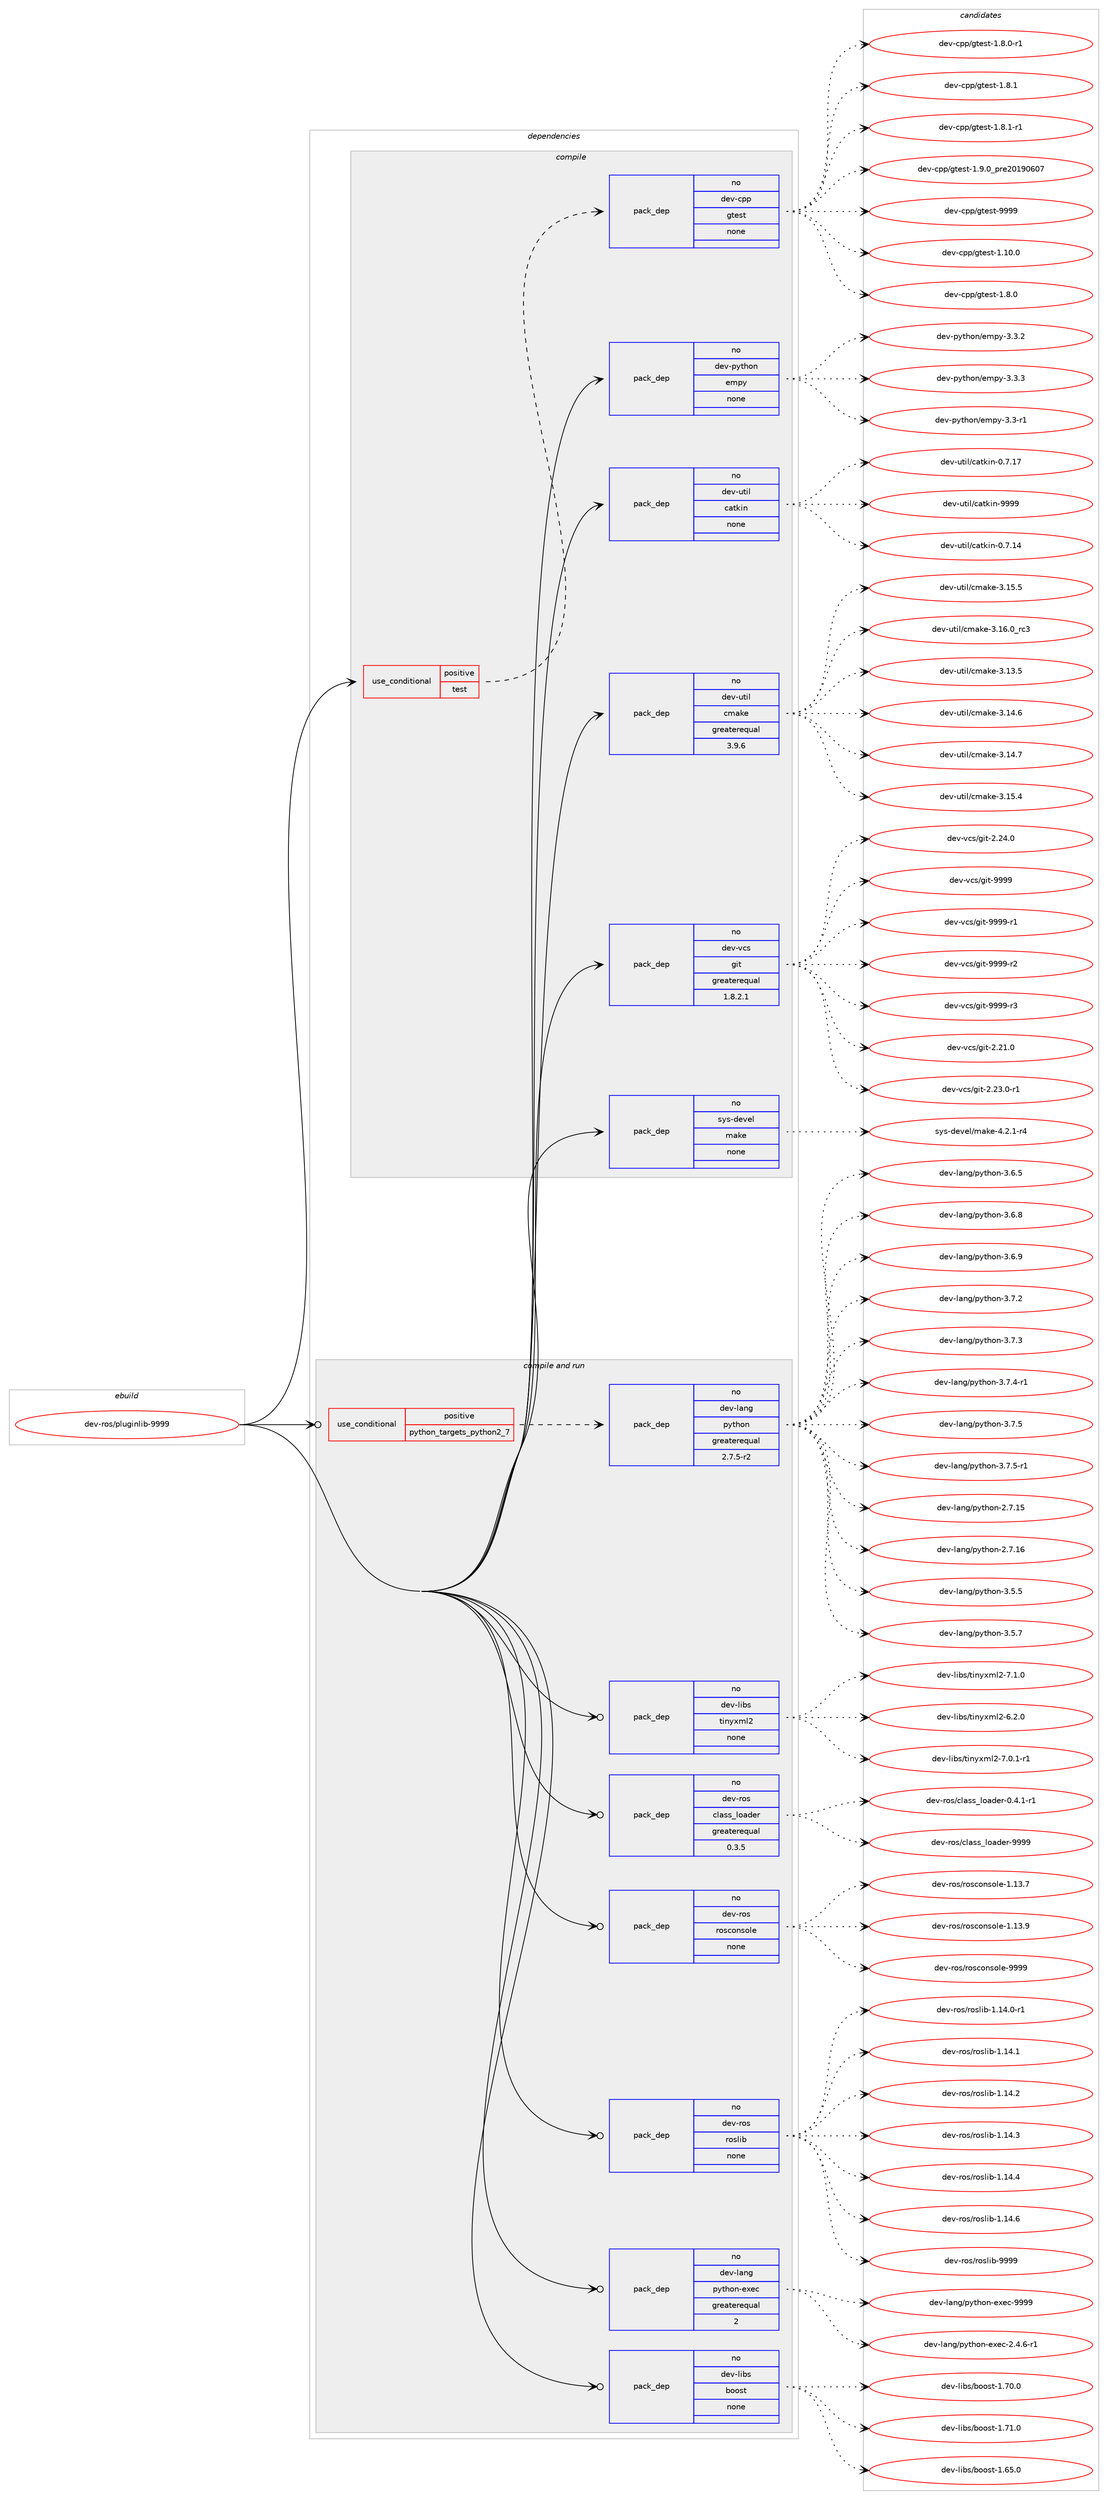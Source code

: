digraph prolog {

# *************
# Graph options
# *************

newrank=true;
concentrate=true;
compound=true;
graph [rankdir=LR,fontname=Helvetica,fontsize=10,ranksep=1.5];#, ranksep=2.5, nodesep=0.2];
edge  [arrowhead=vee];
node  [fontname=Helvetica,fontsize=10];

# **********
# The ebuild
# **********

subgraph cluster_leftcol {
color=gray;
rank=same;
label=<<i>ebuild</i>>;
id [label="dev-ros/pluginlib-9999", color=red, width=4, href="../dev-ros/pluginlib-9999.svg"];
}

# ****************
# The dependencies
# ****************

subgraph cluster_midcol {
color=gray;
label=<<i>dependencies</i>>;
subgraph cluster_compile {
fillcolor="#eeeeee";
style=filled;
label=<<i>compile</i>>;
subgraph cond154126 {
dependency658050 [label=<<TABLE BORDER="0" CELLBORDER="1" CELLSPACING="0" CELLPADDING="4"><TR><TD ROWSPAN="3" CELLPADDING="10">use_conditional</TD></TR><TR><TD>positive</TD></TR><TR><TD>test</TD></TR></TABLE>>, shape=none, color=red];
subgraph pack492018 {
dependency658051 [label=<<TABLE BORDER="0" CELLBORDER="1" CELLSPACING="0" CELLPADDING="4" WIDTH="220"><TR><TD ROWSPAN="6" CELLPADDING="30">pack_dep</TD></TR><TR><TD WIDTH="110">no</TD></TR><TR><TD>dev-cpp</TD></TR><TR><TD>gtest</TD></TR><TR><TD>none</TD></TR><TR><TD></TD></TR></TABLE>>, shape=none, color=blue];
}
dependency658050:e -> dependency658051:w [weight=20,style="dashed",arrowhead="vee"];
}
id:e -> dependency658050:w [weight=20,style="solid",arrowhead="vee"];
subgraph pack492019 {
dependency658052 [label=<<TABLE BORDER="0" CELLBORDER="1" CELLSPACING="0" CELLPADDING="4" WIDTH="220"><TR><TD ROWSPAN="6" CELLPADDING="30">pack_dep</TD></TR><TR><TD WIDTH="110">no</TD></TR><TR><TD>dev-python</TD></TR><TR><TD>empy</TD></TR><TR><TD>none</TD></TR><TR><TD></TD></TR></TABLE>>, shape=none, color=blue];
}
id:e -> dependency658052:w [weight=20,style="solid",arrowhead="vee"];
subgraph pack492020 {
dependency658053 [label=<<TABLE BORDER="0" CELLBORDER="1" CELLSPACING="0" CELLPADDING="4" WIDTH="220"><TR><TD ROWSPAN="6" CELLPADDING="30">pack_dep</TD></TR><TR><TD WIDTH="110">no</TD></TR><TR><TD>dev-util</TD></TR><TR><TD>catkin</TD></TR><TR><TD>none</TD></TR><TR><TD></TD></TR></TABLE>>, shape=none, color=blue];
}
id:e -> dependency658053:w [weight=20,style="solid",arrowhead="vee"];
subgraph pack492021 {
dependency658054 [label=<<TABLE BORDER="0" CELLBORDER="1" CELLSPACING="0" CELLPADDING="4" WIDTH="220"><TR><TD ROWSPAN="6" CELLPADDING="30">pack_dep</TD></TR><TR><TD WIDTH="110">no</TD></TR><TR><TD>dev-util</TD></TR><TR><TD>cmake</TD></TR><TR><TD>greaterequal</TD></TR><TR><TD>3.9.6</TD></TR></TABLE>>, shape=none, color=blue];
}
id:e -> dependency658054:w [weight=20,style="solid",arrowhead="vee"];
subgraph pack492022 {
dependency658055 [label=<<TABLE BORDER="0" CELLBORDER="1" CELLSPACING="0" CELLPADDING="4" WIDTH="220"><TR><TD ROWSPAN="6" CELLPADDING="30">pack_dep</TD></TR><TR><TD WIDTH="110">no</TD></TR><TR><TD>dev-vcs</TD></TR><TR><TD>git</TD></TR><TR><TD>greaterequal</TD></TR><TR><TD>1.8.2.1</TD></TR></TABLE>>, shape=none, color=blue];
}
id:e -> dependency658055:w [weight=20,style="solid",arrowhead="vee"];
subgraph pack492023 {
dependency658056 [label=<<TABLE BORDER="0" CELLBORDER="1" CELLSPACING="0" CELLPADDING="4" WIDTH="220"><TR><TD ROWSPAN="6" CELLPADDING="30">pack_dep</TD></TR><TR><TD WIDTH="110">no</TD></TR><TR><TD>sys-devel</TD></TR><TR><TD>make</TD></TR><TR><TD>none</TD></TR><TR><TD></TD></TR></TABLE>>, shape=none, color=blue];
}
id:e -> dependency658056:w [weight=20,style="solid",arrowhead="vee"];
}
subgraph cluster_compileandrun {
fillcolor="#eeeeee";
style=filled;
label=<<i>compile and run</i>>;
subgraph cond154127 {
dependency658057 [label=<<TABLE BORDER="0" CELLBORDER="1" CELLSPACING="0" CELLPADDING="4"><TR><TD ROWSPAN="3" CELLPADDING="10">use_conditional</TD></TR><TR><TD>positive</TD></TR><TR><TD>python_targets_python2_7</TD></TR></TABLE>>, shape=none, color=red];
subgraph pack492024 {
dependency658058 [label=<<TABLE BORDER="0" CELLBORDER="1" CELLSPACING="0" CELLPADDING="4" WIDTH="220"><TR><TD ROWSPAN="6" CELLPADDING="30">pack_dep</TD></TR><TR><TD WIDTH="110">no</TD></TR><TR><TD>dev-lang</TD></TR><TR><TD>python</TD></TR><TR><TD>greaterequal</TD></TR><TR><TD>2.7.5-r2</TD></TR></TABLE>>, shape=none, color=blue];
}
dependency658057:e -> dependency658058:w [weight=20,style="dashed",arrowhead="vee"];
}
id:e -> dependency658057:w [weight=20,style="solid",arrowhead="odotvee"];
subgraph pack492025 {
dependency658059 [label=<<TABLE BORDER="0" CELLBORDER="1" CELLSPACING="0" CELLPADDING="4" WIDTH="220"><TR><TD ROWSPAN="6" CELLPADDING="30">pack_dep</TD></TR><TR><TD WIDTH="110">no</TD></TR><TR><TD>dev-lang</TD></TR><TR><TD>python-exec</TD></TR><TR><TD>greaterequal</TD></TR><TR><TD>2</TD></TR></TABLE>>, shape=none, color=blue];
}
id:e -> dependency658059:w [weight=20,style="solid",arrowhead="odotvee"];
subgraph pack492026 {
dependency658060 [label=<<TABLE BORDER="0" CELLBORDER="1" CELLSPACING="0" CELLPADDING="4" WIDTH="220"><TR><TD ROWSPAN="6" CELLPADDING="30">pack_dep</TD></TR><TR><TD WIDTH="110">no</TD></TR><TR><TD>dev-libs</TD></TR><TR><TD>boost</TD></TR><TR><TD>none</TD></TR><TR><TD></TD></TR></TABLE>>, shape=none, color=blue];
}
id:e -> dependency658060:w [weight=20,style="solid",arrowhead="odotvee"];
subgraph pack492027 {
dependency658061 [label=<<TABLE BORDER="0" CELLBORDER="1" CELLSPACING="0" CELLPADDING="4" WIDTH="220"><TR><TD ROWSPAN="6" CELLPADDING="30">pack_dep</TD></TR><TR><TD WIDTH="110">no</TD></TR><TR><TD>dev-libs</TD></TR><TR><TD>tinyxml2</TD></TR><TR><TD>none</TD></TR><TR><TD></TD></TR></TABLE>>, shape=none, color=blue];
}
id:e -> dependency658061:w [weight=20,style="solid",arrowhead="odotvee"];
subgraph pack492028 {
dependency658062 [label=<<TABLE BORDER="0" CELLBORDER="1" CELLSPACING="0" CELLPADDING="4" WIDTH="220"><TR><TD ROWSPAN="6" CELLPADDING="30">pack_dep</TD></TR><TR><TD WIDTH="110">no</TD></TR><TR><TD>dev-ros</TD></TR><TR><TD>class_loader</TD></TR><TR><TD>greaterequal</TD></TR><TR><TD>0.3.5</TD></TR></TABLE>>, shape=none, color=blue];
}
id:e -> dependency658062:w [weight=20,style="solid",arrowhead="odotvee"];
subgraph pack492029 {
dependency658063 [label=<<TABLE BORDER="0" CELLBORDER="1" CELLSPACING="0" CELLPADDING="4" WIDTH="220"><TR><TD ROWSPAN="6" CELLPADDING="30">pack_dep</TD></TR><TR><TD WIDTH="110">no</TD></TR><TR><TD>dev-ros</TD></TR><TR><TD>rosconsole</TD></TR><TR><TD>none</TD></TR><TR><TD></TD></TR></TABLE>>, shape=none, color=blue];
}
id:e -> dependency658063:w [weight=20,style="solid",arrowhead="odotvee"];
subgraph pack492030 {
dependency658064 [label=<<TABLE BORDER="0" CELLBORDER="1" CELLSPACING="0" CELLPADDING="4" WIDTH="220"><TR><TD ROWSPAN="6" CELLPADDING="30">pack_dep</TD></TR><TR><TD WIDTH="110">no</TD></TR><TR><TD>dev-ros</TD></TR><TR><TD>roslib</TD></TR><TR><TD>none</TD></TR><TR><TD></TD></TR></TABLE>>, shape=none, color=blue];
}
id:e -> dependency658064:w [weight=20,style="solid",arrowhead="odotvee"];
}
subgraph cluster_run {
fillcolor="#eeeeee";
style=filled;
label=<<i>run</i>>;
}
}

# **************
# The candidates
# **************

subgraph cluster_choices {
rank=same;
color=gray;
label=<<i>candidates</i>>;

subgraph choice492018 {
color=black;
nodesep=1;
choice10010111845991121124710311610111511645494649484648 [label="dev-cpp/gtest-1.10.0", color=red, width=4,href="../dev-cpp/gtest-1.10.0.svg"];
choice100101118459911211247103116101115116454946564648 [label="dev-cpp/gtest-1.8.0", color=red, width=4,href="../dev-cpp/gtest-1.8.0.svg"];
choice1001011184599112112471031161011151164549465646484511449 [label="dev-cpp/gtest-1.8.0-r1", color=red, width=4,href="../dev-cpp/gtest-1.8.0-r1.svg"];
choice100101118459911211247103116101115116454946564649 [label="dev-cpp/gtest-1.8.1", color=red, width=4,href="../dev-cpp/gtest-1.8.1.svg"];
choice1001011184599112112471031161011151164549465646494511449 [label="dev-cpp/gtest-1.8.1-r1", color=red, width=4,href="../dev-cpp/gtest-1.8.1-r1.svg"];
choice100101118459911211247103116101115116454946574648951121141015048495748544855 [label="dev-cpp/gtest-1.9.0_pre20190607", color=red, width=4,href="../dev-cpp/gtest-1.9.0_pre20190607.svg"];
choice1001011184599112112471031161011151164557575757 [label="dev-cpp/gtest-9999", color=red, width=4,href="../dev-cpp/gtest-9999.svg"];
dependency658051:e -> choice10010111845991121124710311610111511645494649484648:w [style=dotted,weight="100"];
dependency658051:e -> choice100101118459911211247103116101115116454946564648:w [style=dotted,weight="100"];
dependency658051:e -> choice1001011184599112112471031161011151164549465646484511449:w [style=dotted,weight="100"];
dependency658051:e -> choice100101118459911211247103116101115116454946564649:w [style=dotted,weight="100"];
dependency658051:e -> choice1001011184599112112471031161011151164549465646494511449:w [style=dotted,weight="100"];
dependency658051:e -> choice100101118459911211247103116101115116454946574648951121141015048495748544855:w [style=dotted,weight="100"];
dependency658051:e -> choice1001011184599112112471031161011151164557575757:w [style=dotted,weight="100"];
}
subgraph choice492019 {
color=black;
nodesep=1;
choice1001011184511212111610411111047101109112121455146514511449 [label="dev-python/empy-3.3-r1", color=red, width=4,href="../dev-python/empy-3.3-r1.svg"];
choice1001011184511212111610411111047101109112121455146514650 [label="dev-python/empy-3.3.2", color=red, width=4,href="../dev-python/empy-3.3.2.svg"];
choice1001011184511212111610411111047101109112121455146514651 [label="dev-python/empy-3.3.3", color=red, width=4,href="../dev-python/empy-3.3.3.svg"];
dependency658052:e -> choice1001011184511212111610411111047101109112121455146514511449:w [style=dotted,weight="100"];
dependency658052:e -> choice1001011184511212111610411111047101109112121455146514650:w [style=dotted,weight="100"];
dependency658052:e -> choice1001011184511212111610411111047101109112121455146514651:w [style=dotted,weight="100"];
}
subgraph choice492020 {
color=black;
nodesep=1;
choice1001011184511711610510847999711610710511045484655464952 [label="dev-util/catkin-0.7.14", color=red, width=4,href="../dev-util/catkin-0.7.14.svg"];
choice1001011184511711610510847999711610710511045484655464955 [label="dev-util/catkin-0.7.17", color=red, width=4,href="../dev-util/catkin-0.7.17.svg"];
choice100101118451171161051084799971161071051104557575757 [label="dev-util/catkin-9999", color=red, width=4,href="../dev-util/catkin-9999.svg"];
dependency658053:e -> choice1001011184511711610510847999711610710511045484655464952:w [style=dotted,weight="100"];
dependency658053:e -> choice1001011184511711610510847999711610710511045484655464955:w [style=dotted,weight="100"];
dependency658053:e -> choice100101118451171161051084799971161071051104557575757:w [style=dotted,weight="100"];
}
subgraph choice492021 {
color=black;
nodesep=1;
choice1001011184511711610510847991099710710145514649514653 [label="dev-util/cmake-3.13.5", color=red, width=4,href="../dev-util/cmake-3.13.5.svg"];
choice1001011184511711610510847991099710710145514649524654 [label="dev-util/cmake-3.14.6", color=red, width=4,href="../dev-util/cmake-3.14.6.svg"];
choice1001011184511711610510847991099710710145514649524655 [label="dev-util/cmake-3.14.7", color=red, width=4,href="../dev-util/cmake-3.14.7.svg"];
choice1001011184511711610510847991099710710145514649534652 [label="dev-util/cmake-3.15.4", color=red, width=4,href="../dev-util/cmake-3.15.4.svg"];
choice1001011184511711610510847991099710710145514649534653 [label="dev-util/cmake-3.15.5", color=red, width=4,href="../dev-util/cmake-3.15.5.svg"];
choice1001011184511711610510847991099710710145514649544648951149951 [label="dev-util/cmake-3.16.0_rc3", color=red, width=4,href="../dev-util/cmake-3.16.0_rc3.svg"];
dependency658054:e -> choice1001011184511711610510847991099710710145514649514653:w [style=dotted,weight="100"];
dependency658054:e -> choice1001011184511711610510847991099710710145514649524654:w [style=dotted,weight="100"];
dependency658054:e -> choice1001011184511711610510847991099710710145514649524655:w [style=dotted,weight="100"];
dependency658054:e -> choice1001011184511711610510847991099710710145514649534652:w [style=dotted,weight="100"];
dependency658054:e -> choice1001011184511711610510847991099710710145514649534653:w [style=dotted,weight="100"];
dependency658054:e -> choice1001011184511711610510847991099710710145514649544648951149951:w [style=dotted,weight="100"];
}
subgraph choice492022 {
color=black;
nodesep=1;
choice10010111845118991154710310511645504650494648 [label="dev-vcs/git-2.21.0", color=red, width=4,href="../dev-vcs/git-2.21.0.svg"];
choice100101118451189911547103105116455046505146484511449 [label="dev-vcs/git-2.23.0-r1", color=red, width=4,href="../dev-vcs/git-2.23.0-r1.svg"];
choice10010111845118991154710310511645504650524648 [label="dev-vcs/git-2.24.0", color=red, width=4,href="../dev-vcs/git-2.24.0.svg"];
choice1001011184511899115471031051164557575757 [label="dev-vcs/git-9999", color=red, width=4,href="../dev-vcs/git-9999.svg"];
choice10010111845118991154710310511645575757574511449 [label="dev-vcs/git-9999-r1", color=red, width=4,href="../dev-vcs/git-9999-r1.svg"];
choice10010111845118991154710310511645575757574511450 [label="dev-vcs/git-9999-r2", color=red, width=4,href="../dev-vcs/git-9999-r2.svg"];
choice10010111845118991154710310511645575757574511451 [label="dev-vcs/git-9999-r3", color=red, width=4,href="../dev-vcs/git-9999-r3.svg"];
dependency658055:e -> choice10010111845118991154710310511645504650494648:w [style=dotted,weight="100"];
dependency658055:e -> choice100101118451189911547103105116455046505146484511449:w [style=dotted,weight="100"];
dependency658055:e -> choice10010111845118991154710310511645504650524648:w [style=dotted,weight="100"];
dependency658055:e -> choice1001011184511899115471031051164557575757:w [style=dotted,weight="100"];
dependency658055:e -> choice10010111845118991154710310511645575757574511449:w [style=dotted,weight="100"];
dependency658055:e -> choice10010111845118991154710310511645575757574511450:w [style=dotted,weight="100"];
dependency658055:e -> choice10010111845118991154710310511645575757574511451:w [style=dotted,weight="100"];
}
subgraph choice492023 {
color=black;
nodesep=1;
choice1151211154510010111810110847109971071014552465046494511452 [label="sys-devel/make-4.2.1-r4", color=red, width=4,href="../sys-devel/make-4.2.1-r4.svg"];
dependency658056:e -> choice1151211154510010111810110847109971071014552465046494511452:w [style=dotted,weight="100"];
}
subgraph choice492024 {
color=black;
nodesep=1;
choice10010111845108971101034711212111610411111045504655464953 [label="dev-lang/python-2.7.15", color=red, width=4,href="../dev-lang/python-2.7.15.svg"];
choice10010111845108971101034711212111610411111045504655464954 [label="dev-lang/python-2.7.16", color=red, width=4,href="../dev-lang/python-2.7.16.svg"];
choice100101118451089711010347112121116104111110455146534653 [label="dev-lang/python-3.5.5", color=red, width=4,href="../dev-lang/python-3.5.5.svg"];
choice100101118451089711010347112121116104111110455146534655 [label="dev-lang/python-3.5.7", color=red, width=4,href="../dev-lang/python-3.5.7.svg"];
choice100101118451089711010347112121116104111110455146544653 [label="dev-lang/python-3.6.5", color=red, width=4,href="../dev-lang/python-3.6.5.svg"];
choice100101118451089711010347112121116104111110455146544656 [label="dev-lang/python-3.6.8", color=red, width=4,href="../dev-lang/python-3.6.8.svg"];
choice100101118451089711010347112121116104111110455146544657 [label="dev-lang/python-3.6.9", color=red, width=4,href="../dev-lang/python-3.6.9.svg"];
choice100101118451089711010347112121116104111110455146554650 [label="dev-lang/python-3.7.2", color=red, width=4,href="../dev-lang/python-3.7.2.svg"];
choice100101118451089711010347112121116104111110455146554651 [label="dev-lang/python-3.7.3", color=red, width=4,href="../dev-lang/python-3.7.3.svg"];
choice1001011184510897110103471121211161041111104551465546524511449 [label="dev-lang/python-3.7.4-r1", color=red, width=4,href="../dev-lang/python-3.7.4-r1.svg"];
choice100101118451089711010347112121116104111110455146554653 [label="dev-lang/python-3.7.5", color=red, width=4,href="../dev-lang/python-3.7.5.svg"];
choice1001011184510897110103471121211161041111104551465546534511449 [label="dev-lang/python-3.7.5-r1", color=red, width=4,href="../dev-lang/python-3.7.5-r1.svg"];
dependency658058:e -> choice10010111845108971101034711212111610411111045504655464953:w [style=dotted,weight="100"];
dependency658058:e -> choice10010111845108971101034711212111610411111045504655464954:w [style=dotted,weight="100"];
dependency658058:e -> choice100101118451089711010347112121116104111110455146534653:w [style=dotted,weight="100"];
dependency658058:e -> choice100101118451089711010347112121116104111110455146534655:w [style=dotted,weight="100"];
dependency658058:e -> choice100101118451089711010347112121116104111110455146544653:w [style=dotted,weight="100"];
dependency658058:e -> choice100101118451089711010347112121116104111110455146544656:w [style=dotted,weight="100"];
dependency658058:e -> choice100101118451089711010347112121116104111110455146544657:w [style=dotted,weight="100"];
dependency658058:e -> choice100101118451089711010347112121116104111110455146554650:w [style=dotted,weight="100"];
dependency658058:e -> choice100101118451089711010347112121116104111110455146554651:w [style=dotted,weight="100"];
dependency658058:e -> choice1001011184510897110103471121211161041111104551465546524511449:w [style=dotted,weight="100"];
dependency658058:e -> choice100101118451089711010347112121116104111110455146554653:w [style=dotted,weight="100"];
dependency658058:e -> choice1001011184510897110103471121211161041111104551465546534511449:w [style=dotted,weight="100"];
}
subgraph choice492025 {
color=black;
nodesep=1;
choice10010111845108971101034711212111610411111045101120101994550465246544511449 [label="dev-lang/python-exec-2.4.6-r1", color=red, width=4,href="../dev-lang/python-exec-2.4.6-r1.svg"];
choice10010111845108971101034711212111610411111045101120101994557575757 [label="dev-lang/python-exec-9999", color=red, width=4,href="../dev-lang/python-exec-9999.svg"];
dependency658059:e -> choice10010111845108971101034711212111610411111045101120101994550465246544511449:w [style=dotted,weight="100"];
dependency658059:e -> choice10010111845108971101034711212111610411111045101120101994557575757:w [style=dotted,weight="100"];
}
subgraph choice492026 {
color=black;
nodesep=1;
choice1001011184510810598115479811111111511645494654534648 [label="dev-libs/boost-1.65.0", color=red, width=4,href="../dev-libs/boost-1.65.0.svg"];
choice1001011184510810598115479811111111511645494655484648 [label="dev-libs/boost-1.70.0", color=red, width=4,href="../dev-libs/boost-1.70.0.svg"];
choice1001011184510810598115479811111111511645494655494648 [label="dev-libs/boost-1.71.0", color=red, width=4,href="../dev-libs/boost-1.71.0.svg"];
dependency658060:e -> choice1001011184510810598115479811111111511645494654534648:w [style=dotted,weight="100"];
dependency658060:e -> choice1001011184510810598115479811111111511645494655484648:w [style=dotted,weight="100"];
dependency658060:e -> choice1001011184510810598115479811111111511645494655494648:w [style=dotted,weight="100"];
}
subgraph choice492027 {
color=black;
nodesep=1;
choice10010111845108105981154711610511012112010910850455446504648 [label="dev-libs/tinyxml2-6.2.0", color=red, width=4,href="../dev-libs/tinyxml2-6.2.0.svg"];
choice100101118451081059811547116105110121120109108504555464846494511449 [label="dev-libs/tinyxml2-7.0.1-r1", color=red, width=4,href="../dev-libs/tinyxml2-7.0.1-r1.svg"];
choice10010111845108105981154711610511012112010910850455546494648 [label="dev-libs/tinyxml2-7.1.0", color=red, width=4,href="../dev-libs/tinyxml2-7.1.0.svg"];
dependency658061:e -> choice10010111845108105981154711610511012112010910850455446504648:w [style=dotted,weight="100"];
dependency658061:e -> choice100101118451081059811547116105110121120109108504555464846494511449:w [style=dotted,weight="100"];
dependency658061:e -> choice10010111845108105981154711610511012112010910850455546494648:w [style=dotted,weight="100"];
}
subgraph choice492028 {
color=black;
nodesep=1;
choice1001011184511411111547991089711511595108111971001011144548465246494511449 [label="dev-ros/class_loader-0.4.1-r1", color=red, width=4,href="../dev-ros/class_loader-0.4.1-r1.svg"];
choice1001011184511411111547991089711511595108111971001011144557575757 [label="dev-ros/class_loader-9999", color=red, width=4,href="../dev-ros/class_loader-9999.svg"];
dependency658062:e -> choice1001011184511411111547991089711511595108111971001011144548465246494511449:w [style=dotted,weight="100"];
dependency658062:e -> choice1001011184511411111547991089711511595108111971001011144557575757:w [style=dotted,weight="100"];
}
subgraph choice492029 {
color=black;
nodesep=1;
choice10010111845114111115471141111159911111011511110810145494649514655 [label="dev-ros/rosconsole-1.13.7", color=red, width=4,href="../dev-ros/rosconsole-1.13.7.svg"];
choice10010111845114111115471141111159911111011511110810145494649514657 [label="dev-ros/rosconsole-1.13.9", color=red, width=4,href="../dev-ros/rosconsole-1.13.9.svg"];
choice1001011184511411111547114111115991111101151111081014557575757 [label="dev-ros/rosconsole-9999", color=red, width=4,href="../dev-ros/rosconsole-9999.svg"];
dependency658063:e -> choice10010111845114111115471141111159911111011511110810145494649514655:w [style=dotted,weight="100"];
dependency658063:e -> choice10010111845114111115471141111159911111011511110810145494649514657:w [style=dotted,weight="100"];
dependency658063:e -> choice1001011184511411111547114111115991111101151111081014557575757:w [style=dotted,weight="100"];
}
subgraph choice492030 {
color=black;
nodesep=1;
choice100101118451141111154711411111510810598454946495246484511449 [label="dev-ros/roslib-1.14.0-r1", color=red, width=4,href="../dev-ros/roslib-1.14.0-r1.svg"];
choice10010111845114111115471141111151081059845494649524649 [label="dev-ros/roslib-1.14.1", color=red, width=4,href="../dev-ros/roslib-1.14.1.svg"];
choice10010111845114111115471141111151081059845494649524650 [label="dev-ros/roslib-1.14.2", color=red, width=4,href="../dev-ros/roslib-1.14.2.svg"];
choice10010111845114111115471141111151081059845494649524651 [label="dev-ros/roslib-1.14.3", color=red, width=4,href="../dev-ros/roslib-1.14.3.svg"];
choice10010111845114111115471141111151081059845494649524652 [label="dev-ros/roslib-1.14.4", color=red, width=4,href="../dev-ros/roslib-1.14.4.svg"];
choice10010111845114111115471141111151081059845494649524654 [label="dev-ros/roslib-1.14.6", color=red, width=4,href="../dev-ros/roslib-1.14.6.svg"];
choice1001011184511411111547114111115108105984557575757 [label="dev-ros/roslib-9999", color=red, width=4,href="../dev-ros/roslib-9999.svg"];
dependency658064:e -> choice100101118451141111154711411111510810598454946495246484511449:w [style=dotted,weight="100"];
dependency658064:e -> choice10010111845114111115471141111151081059845494649524649:w [style=dotted,weight="100"];
dependency658064:e -> choice10010111845114111115471141111151081059845494649524650:w [style=dotted,weight="100"];
dependency658064:e -> choice10010111845114111115471141111151081059845494649524651:w [style=dotted,weight="100"];
dependency658064:e -> choice10010111845114111115471141111151081059845494649524652:w [style=dotted,weight="100"];
dependency658064:e -> choice10010111845114111115471141111151081059845494649524654:w [style=dotted,weight="100"];
dependency658064:e -> choice1001011184511411111547114111115108105984557575757:w [style=dotted,weight="100"];
}
}

}
